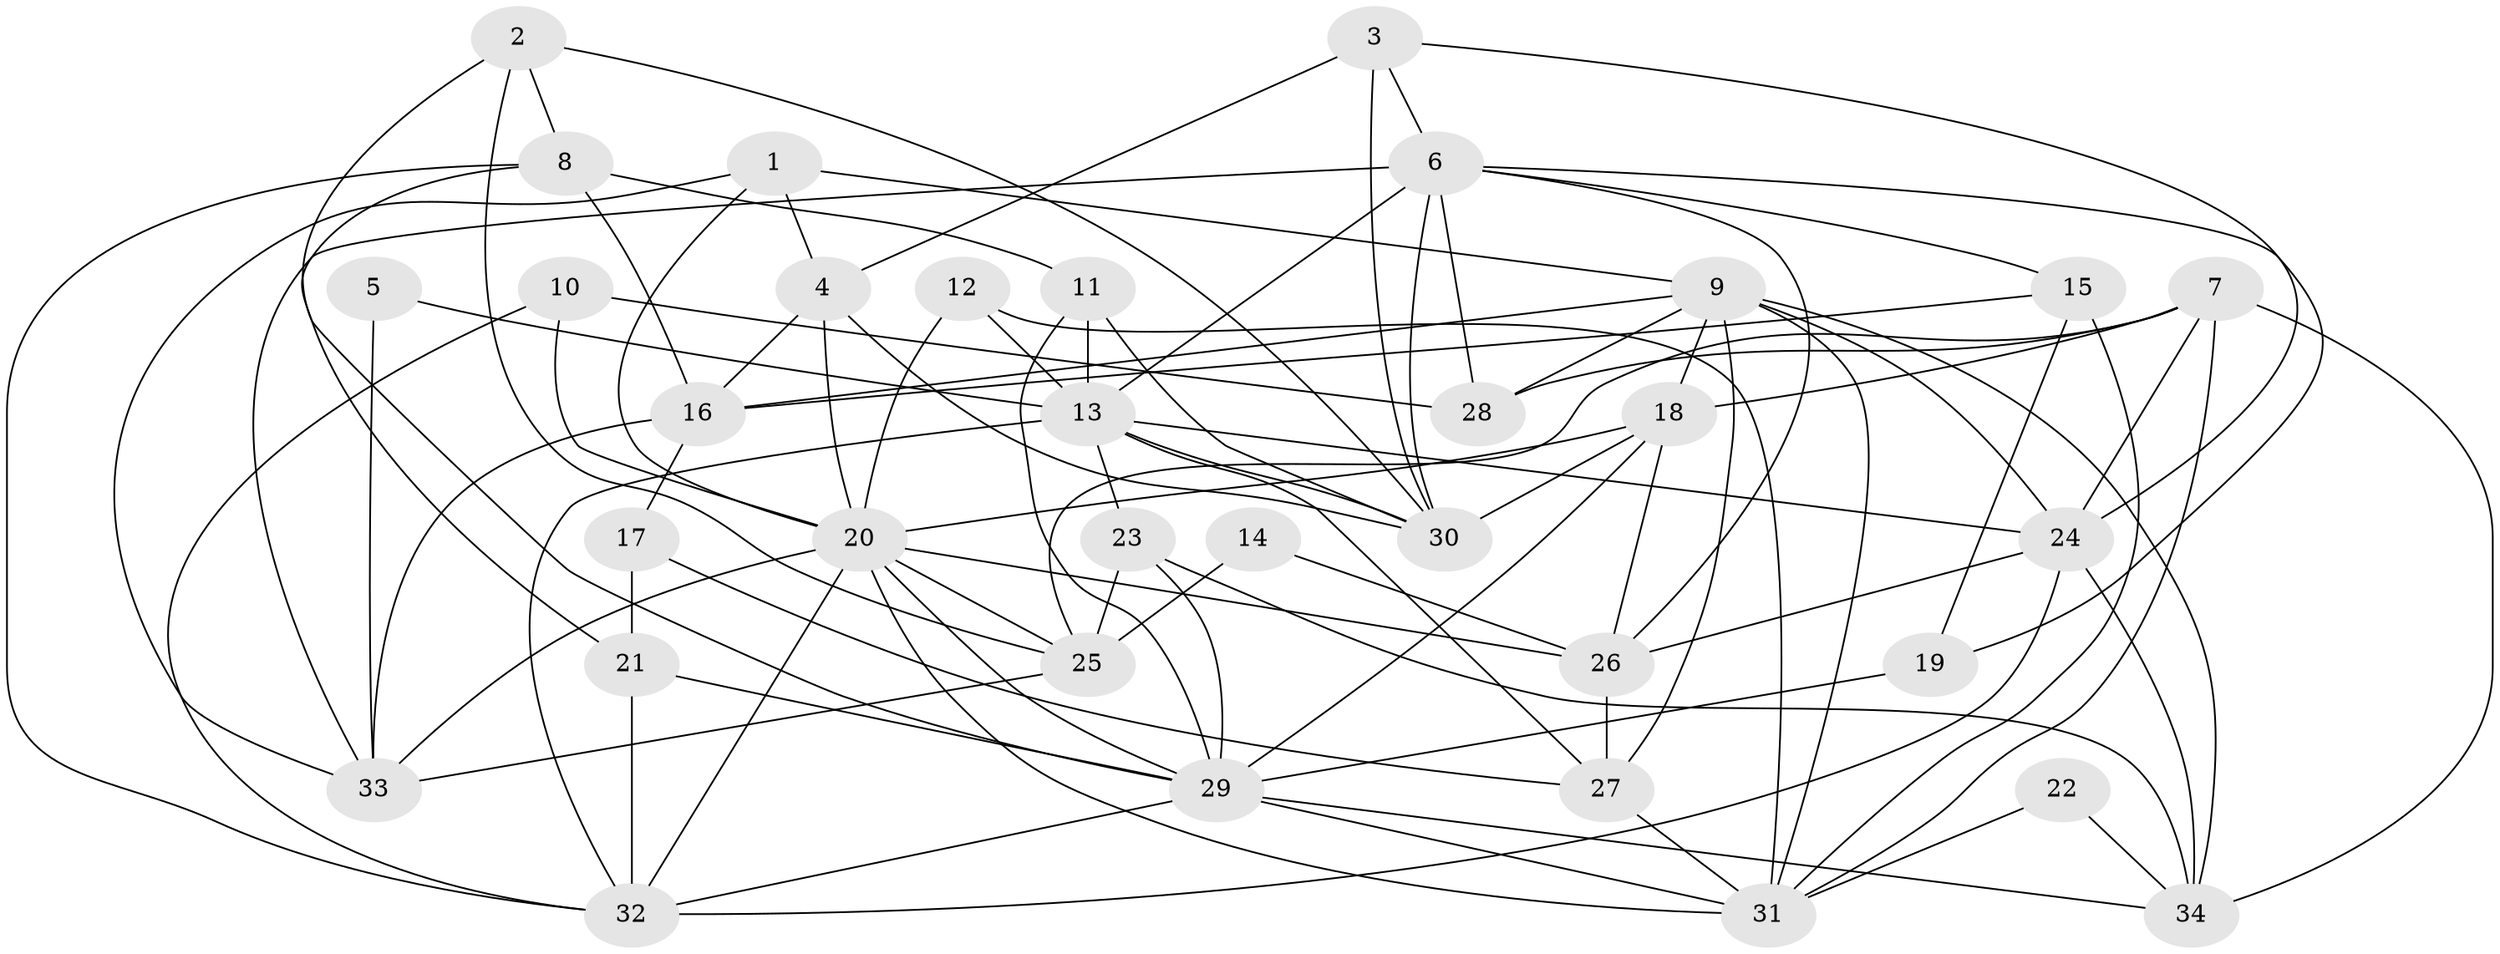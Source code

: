 // original degree distribution, {3: 0.2647058823529412, 2: 0.16176470588235295, 5: 0.22058823529411764, 4: 0.17647058823529413, 6: 0.16176470588235295, 7: 0.014705882352941176}
// Generated by graph-tools (version 1.1) at 2025/02/03/09/25 03:02:03]
// undirected, 34 vertices, 91 edges
graph export_dot {
graph [start="1"]
  node [color=gray90,style=filled];
  1;
  2;
  3;
  4;
  5;
  6;
  7;
  8;
  9;
  10;
  11;
  12;
  13;
  14;
  15;
  16;
  17;
  18;
  19;
  20;
  21;
  22;
  23;
  24;
  25;
  26;
  27;
  28;
  29;
  30;
  31;
  32;
  33;
  34;
  1 -- 4 [weight=1.0];
  1 -- 9 [weight=1.0];
  1 -- 20 [weight=1.0];
  1 -- 33 [weight=1.0];
  2 -- 8 [weight=1.0];
  2 -- 25 [weight=1.0];
  2 -- 29 [weight=1.0];
  2 -- 30 [weight=1.0];
  3 -- 4 [weight=1.0];
  3 -- 6 [weight=1.0];
  3 -- 24 [weight=1.0];
  3 -- 30 [weight=1.0];
  4 -- 16 [weight=2.0];
  4 -- 20 [weight=1.0];
  4 -- 30 [weight=1.0];
  5 -- 13 [weight=1.0];
  5 -- 33 [weight=1.0];
  6 -- 13 [weight=1.0];
  6 -- 15 [weight=1.0];
  6 -- 19 [weight=1.0];
  6 -- 26 [weight=1.0];
  6 -- 28 [weight=1.0];
  6 -- 30 [weight=1.0];
  6 -- 33 [weight=1.0];
  7 -- 18 [weight=1.0];
  7 -- 24 [weight=1.0];
  7 -- 25 [weight=1.0];
  7 -- 28 [weight=1.0];
  7 -- 31 [weight=1.0];
  7 -- 34 [weight=1.0];
  8 -- 11 [weight=1.0];
  8 -- 16 [weight=1.0];
  8 -- 21 [weight=1.0];
  8 -- 32 [weight=1.0];
  9 -- 16 [weight=1.0];
  9 -- 18 [weight=1.0];
  9 -- 24 [weight=1.0];
  9 -- 27 [weight=1.0];
  9 -- 28 [weight=1.0];
  9 -- 31 [weight=1.0];
  9 -- 34 [weight=1.0];
  10 -- 20 [weight=1.0];
  10 -- 28 [weight=1.0];
  10 -- 32 [weight=1.0];
  11 -- 13 [weight=1.0];
  11 -- 29 [weight=1.0];
  11 -- 30 [weight=2.0];
  12 -- 13 [weight=2.0];
  12 -- 20 [weight=2.0];
  12 -- 31 [weight=1.0];
  13 -- 23 [weight=1.0];
  13 -- 24 [weight=1.0];
  13 -- 27 [weight=1.0];
  13 -- 30 [weight=1.0];
  13 -- 32 [weight=1.0];
  14 -- 25 [weight=1.0];
  14 -- 26 [weight=1.0];
  15 -- 16 [weight=1.0];
  15 -- 19 [weight=1.0];
  15 -- 31 [weight=1.0];
  16 -- 17 [weight=1.0];
  16 -- 33 [weight=2.0];
  17 -- 21 [weight=1.0];
  17 -- 27 [weight=1.0];
  18 -- 20 [weight=1.0];
  18 -- 26 [weight=1.0];
  18 -- 29 [weight=1.0];
  18 -- 30 [weight=1.0];
  19 -- 29 [weight=2.0];
  20 -- 25 [weight=1.0];
  20 -- 26 [weight=1.0];
  20 -- 29 [weight=1.0];
  20 -- 31 [weight=1.0];
  20 -- 32 [weight=1.0];
  20 -- 33 [weight=1.0];
  21 -- 29 [weight=2.0];
  21 -- 32 [weight=1.0];
  22 -- 31 [weight=1.0];
  22 -- 34 [weight=1.0];
  23 -- 25 [weight=1.0];
  23 -- 29 [weight=1.0];
  23 -- 34 [weight=2.0];
  24 -- 26 [weight=1.0];
  24 -- 32 [weight=1.0];
  24 -- 34 [weight=2.0];
  25 -- 33 [weight=1.0];
  26 -- 27 [weight=1.0];
  27 -- 31 [weight=1.0];
  29 -- 31 [weight=1.0];
  29 -- 32 [weight=1.0];
  29 -- 34 [weight=1.0];
}
